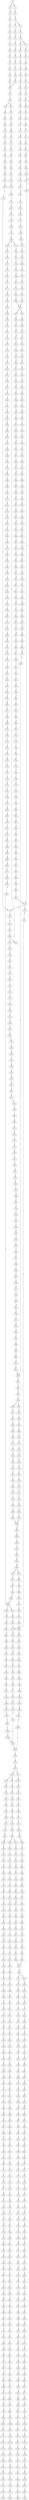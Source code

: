 strict digraph  {
	S0 -> S1 [ label = C ];
	S0 -> S2 [ label = T ];
	S1 -> S3 [ label = A ];
	S2 -> S4 [ label = A ];
	S3 -> S5 [ label = G ];
	S4 -> S6 [ label = G ];
	S5 -> S7 [ label = T ];
	S5 -> S8 [ label = G ];
	S6 -> S9 [ label = G ];
	S7 -> S10 [ label = T ];
	S8 -> S11 [ label = T ];
	S9 -> S12 [ label = T ];
	S10 -> S13 [ label = G ];
	S11 -> S14 [ label = G ];
	S12 -> S15 [ label = G ];
	S13 -> S16 [ label = T ];
	S14 -> S17 [ label = C ];
	S14 -> S18 [ label = G ];
	S15 -> S19 [ label = T ];
	S16 -> S20 [ label = G ];
	S17 -> S21 [ label = G ];
	S18 -> S22 [ label = G ];
	S19 -> S23 [ label = G ];
	S20 -> S24 [ label = C ];
	S21 -> S25 [ label = C ];
	S22 -> S26 [ label = C ];
	S23 -> S27 [ label = C ];
	S24 -> S28 [ label = G ];
	S25 -> S29 [ label = G ];
	S26 -> S30 [ label = T ];
	S27 -> S31 [ label = G ];
	S28 -> S32 [ label = T ];
	S29 -> S33 [ label = T ];
	S30 -> S34 [ label = T ];
	S31 -> S35 [ label = T ];
	S32 -> S36 [ label = C ];
	S33 -> S37 [ label = C ];
	S34 -> S38 [ label = C ];
	S35 -> S39 [ label = C ];
	S36 -> S40 [ label = G ];
	S37 -> S41 [ label = G ];
	S38 -> S42 [ label = G ];
	S39 -> S43 [ label = G ];
	S40 -> S44 [ label = A ];
	S41 -> S45 [ label = T ];
	S42 -> S46 [ label = A ];
	S43 -> S44 [ label = A ];
	S44 -> S47 [ label = A ];
	S45 -> S48 [ label = G ];
	S46 -> S49 [ label = A ];
	S47 -> S50 [ label = C ];
	S48 -> S51 [ label = C ];
	S49 -> S52 [ label = C ];
	S50 -> S53 [ label = C ];
	S50 -> S54 [ label = A ];
	S51 -> S55 [ label = A ];
	S52 -> S56 [ label = A ];
	S53 -> S57 [ label = T ];
	S54 -> S58 [ label = C ];
	S55 -> S59 [ label = T ];
	S56 -> S60 [ label = C ];
	S57 -> S61 [ label = T ];
	S58 -> S62 [ label = C ];
	S59 -> S63 [ label = C ];
	S60 -> S64 [ label = G ];
	S61 -> S65 [ label = C ];
	S62 -> S66 [ label = C ];
	S63 -> S67 [ label = C ];
	S64 -> S68 [ label = C ];
	S65 -> S69 [ label = G ];
	S66 -> S70 [ label = G ];
	S67 -> S71 [ label = G ];
	S68 -> S72 [ label = G ];
	S69 -> S73 [ label = T ];
	S70 -> S74 [ label = T ];
	S71 -> S75 [ label = C ];
	S72 -> S76 [ label = C ];
	S73 -> S77 [ label = A ];
	S74 -> S78 [ label = A ];
	S75 -> S79 [ label = A ];
	S76 -> S80 [ label = A ];
	S77 -> S81 [ label = C ];
	S78 -> S82 [ label = C ];
	S79 -> S83 [ label = C ];
	S80 -> S84 [ label = C ];
	S81 -> S85 [ label = T ];
	S82 -> S86 [ label = G ];
	S83 -> S87 [ label = G ];
	S84 -> S88 [ label = G ];
	S85 -> S89 [ label = T ];
	S86 -> S90 [ label = T ];
	S87 -> S91 [ label = T ];
	S88 -> S92 [ label = T ];
	S89 -> S93 [ label = C ];
	S90 -> S94 [ label = C ];
	S91 -> S95 [ label = C ];
	S92 -> S96 [ label = C ];
	S93 -> S97 [ label = A ];
	S94 -> S98 [ label = C ];
	S95 -> S99 [ label = G ];
	S96 -> S100 [ label = C ];
	S97 -> S101 [ label = A ];
	S98 -> S102 [ label = A ];
	S99 -> S103 [ label = A ];
	S100 -> S104 [ label = A ];
	S101 -> S105 [ label = G ];
	S102 -> S106 [ label = G ];
	S103 -> S107 [ label = G ];
	S104 -> S108 [ label = G ];
	S105 -> S109 [ label = C ];
	S106 -> S110 [ label = C ];
	S107 -> S111 [ label = C ];
	S108 -> S112 [ label = C ];
	S109 -> S113 [ label = G ];
	S110 -> S114 [ label = G ];
	S111 -> S115 [ label = G ];
	S112 -> S116 [ label = T ];
	S112 -> S114 [ label = G ];
	S113 -> S117 [ label = A ];
	S114 -> S118 [ label = A ];
	S115 -> S119 [ label = A ];
	S116 -> S120 [ label = T ];
	S117 -> S121 [ label = G ];
	S118 -> S122 [ label = G ];
	S119 -> S123 [ label = G ];
	S120 -> S124 [ label = C ];
	S121 -> S125 [ label = T ];
	S122 -> S126 [ label = T ];
	S123 -> S127 [ label = T ];
	S124 -> S128 [ label = A ];
	S125 -> S129 [ label = C ];
	S126 -> S130 [ label = C ];
	S127 -> S131 [ label = C ];
	S128 -> S132 [ label = C ];
	S129 -> S133 [ label = C ];
	S130 -> S134 [ label = C ];
	S130 -> S135 [ label = T ];
	S131 -> S136 [ label = G ];
	S132 -> S137 [ label = G ];
	S133 -> S138 [ label = C ];
	S134 -> S138 [ label = C ];
	S135 -> S139 [ label = C ];
	S136 -> S140 [ label = A ];
	S137 -> S141 [ label = C ];
	S138 -> S142 [ label = T ];
	S138 -> S143 [ label = G ];
	S139 -> S144 [ label = G ];
	S140 -> S145 [ label = A ];
	S141 -> S146 [ label = C ];
	S142 -> S147 [ label = C ];
	S143 -> S148 [ label = C ];
	S144 -> S149 [ label = T ];
	S145 -> S150 [ label = C ];
	S146 -> S151 [ label = C ];
	S147 -> S152 [ label = C ];
	S148 -> S153 [ label = C ];
	S149 -> S154 [ label = C ];
	S150 -> S155 [ label = C ];
	S151 -> S156 [ label = T ];
	S152 -> S157 [ label = G ];
	S153 -> S158 [ label = T ];
	S154 -> S159 [ label = T ];
	S155 -> S160 [ label = T ];
	S156 -> S161 [ label = T ];
	S157 -> S162 [ label = G ];
	S158 -> S163 [ label = G ];
	S159 -> S164 [ label = G ];
	S160 -> S165 [ label = G ];
	S161 -> S166 [ label = C ];
	S162 -> S167 [ label = T ];
	S163 -> S168 [ label = T ];
	S164 -> S169 [ label = T ];
	S165 -> S170 [ label = T ];
	S166 -> S171 [ label = A ];
	S167 -> S172 [ label = C ];
	S168 -> S173 [ label = C ];
	S169 -> S174 [ label = T ];
	S170 -> S175 [ label = C ];
	S171 -> S176 [ label = T ];
	S172 -> S177 [ label = T ];
	S173 -> S178 [ label = G ];
	S174 -> S179 [ label = C ];
	S175 -> S180 [ label = G ];
	S176 -> S181 [ label = C ];
	S177 -> S182 [ label = G ];
	S178 -> S183 [ label = C ];
	S179 -> S184 [ label = C ];
	S180 -> S185 [ label = C ];
	S181 -> S186 [ label = C ];
	S182 -> S187 [ label = G ];
	S183 -> S188 [ label = G ];
	S184 -> S189 [ label = G ];
	S185 -> S190 [ label = G ];
	S186 -> S191 [ label = A ];
	S187 -> S192 [ label = A ];
	S188 -> S193 [ label = C ];
	S189 -> S194 [ label = T ];
	S190 -> S193 [ label = C ];
	S191 -> S195 [ label = G ];
	S192 -> S196 [ label = G ];
	S193 -> S197 [ label = G ];
	S193 -> S198 [ label = A ];
	S194 -> S199 [ label = G ];
	S195 -> S200 [ label = A ];
	S196 -> S201 [ label = G ];
	S197 -> S202 [ label = A ];
	S198 -> S203 [ label = A ];
	S199 -> S204 [ label = G ];
	S200 -> S205 [ label = A ];
	S201 -> S206 [ label = G ];
	S202 -> S207 [ label = G ];
	S203 -> S208 [ label = C ];
	S204 -> S209 [ label = C ];
	S205 -> S210 [ label = C ];
	S206 -> S211 [ label = T ];
	S207 -> S212 [ label = C ];
	S208 -> S213 [ label = C ];
	S209 -> S214 [ label = C ];
	S210 -> S215 [ label = C ];
	S211 -> S216 [ label = G ];
	S212 -> S217 [ label = A ];
	S213 -> S218 [ label = C ];
	S214 -> S219 [ label = C ];
	S215 -> S220 [ label = A ];
	S215 -> S221 [ label = G ];
	S216 -> S222 [ label = T ];
	S217 -> S223 [ label = G ];
	S218 -> S224 [ label = G ];
	S219 -> S225 [ label = G ];
	S220 -> S226 [ label = G ];
	S220 -> S227 [ label = C ];
	S221 -> S228 [ label = G ];
	S222 -> S229 [ label = T ];
	S223 -> S230 [ label = T ];
	S224 -> S231 [ label = T ];
	S225 -> S232 [ label = T ];
	S226 -> S233 [ label = A ];
	S227 -> S234 [ label = C ];
	S228 -> S235 [ label = A ];
	S229 -> S236 [ label = C ];
	S230 -> S237 [ label = G ];
	S231 -> S238 [ label = A ];
	S232 -> S239 [ label = C ];
	S233 -> S240 [ label = C ];
	S234 -> S241 [ label = A ];
	S235 -> S242 [ label = C ];
	S236 -> S243 [ label = C ];
	S237 -> S244 [ label = C ];
	S238 -> S245 [ label = C ];
	S239 -> S246 [ label = C ];
	S240 -> S247 [ label = T ];
	S241 -> S248 [ label = C ];
	S242 -> S249 [ label = G ];
	S243 -> S250 [ label = A ];
	S244 -> S251 [ label = A ];
	S245 -> S252 [ label = A ];
	S246 -> S253 [ label = A ];
	S247 -> S254 [ label = C ];
	S248 -> S255 [ label = C ];
	S249 -> S256 [ label = C ];
	S250 -> S257 [ label = G ];
	S251 -> S258 [ label = A ];
	S252 -> S259 [ label = G ];
	S253 -> S260 [ label = G ];
	S254 -> S261 [ label = C ];
	S255 -> S262 [ label = C ];
	S256 -> S263 [ label = C ];
	S257 -> S264 [ label = C ];
	S258 -> S265 [ label = C ];
	S259 -> S266 [ label = C ];
	S260 -> S267 [ label = T ];
	S261 -> S268 [ label = C ];
	S262 -> S269 [ label = C ];
	S263 -> S270 [ label = C ];
	S264 -> S271 [ label = A ];
	S265 -> S272 [ label = A ];
	S266 -> S273 [ label = A ];
	S267 -> S274 [ label = A ];
	S268 -> S275 [ label = A ];
	S269 -> S276 [ label = T ];
	S270 -> S277 [ label = A ];
	S271 -> S278 [ label = G ];
	S272 -> S279 [ label = G ];
	S273 -> S280 [ label = G ];
	S274 -> S281 [ label = G ];
	S275 -> S282 [ label = T ];
	S276 -> S283 [ label = T ];
	S277 -> S284 [ label = T ];
	S278 -> S285 [ label = A ];
	S279 -> S286 [ label = C ];
	S280 -> S287 [ label = G ];
	S281 -> S288 [ label = C ];
	S282 -> S289 [ label = C ];
	S283 -> S290 [ label = C ];
	S284 -> S291 [ label = C ];
	S285 -> S292 [ label = T ];
	S286 -> S293 [ label = T ];
	S287 -> S294 [ label = T ];
	S288 -> S295 [ label = T ];
	S289 -> S296 [ label = T ];
	S290 -> S297 [ label = C ];
	S290 -> S298 [ label = G ];
	S291 -> S299 [ label = G ];
	S292 -> S300 [ label = A ];
	S293 -> S301 [ label = A ];
	S294 -> S302 [ label = G ];
	S295 -> S303 [ label = C ];
	S296 -> S304 [ label = G ];
	S297 -> S305 [ label = T ];
	S298 -> S306 [ label = A ];
	S299 -> S307 [ label = T ];
	S300 -> S308 [ label = A ];
	S301 -> S309 [ label = C ];
	S302 -> S310 [ label = C ];
	S303 -> S311 [ label = C ];
	S304 -> S312 [ label = C ];
	S305 -> S313 [ label = G ];
	S306 -> S314 [ label = T ];
	S307 -> S315 [ label = C ];
	S308 -> S316 [ label = A ];
	S309 -> S317 [ label = G ];
	S310 -> S318 [ label = A ];
	S311 -> S319 [ label = A ];
	S312 -> S320 [ label = C ];
	S313 -> S321 [ label = T ];
	S314 -> S322 [ label = C ];
	S315 -> S323 [ label = C ];
	S316 -> S324 [ label = A ];
	S317 -> S325 [ label = A ];
	S318 -> S326 [ label = C ];
	S319 -> S327 [ label = C ];
	S320 -> S328 [ label = A ];
	S321 -> S329 [ label = C ];
	S322 -> S330 [ label = G ];
	S323 -> S331 [ label = T ];
	S324 -> S332 [ label = A ];
	S325 -> S333 [ label = G ];
	S326 -> S334 [ label = G ];
	S327 -> S335 [ label = C ];
	S328 -> S336 [ label = G ];
	S329 -> S337 [ label = C ];
	S330 -> S338 [ label = T ];
	S331 -> S339 [ label = C ];
	S332 -> S340 [ label = C ];
	S333 -> S341 [ label = A ];
	S334 -> S342 [ label = C ];
	S335 -> S343 [ label = G ];
	S336 -> S344 [ label = T ];
	S337 -> S345 [ label = T ];
	S338 -> S346 [ label = T ];
	S339 -> S347 [ label = T ];
	S340 -> S348 [ label = T ];
	S341 -> S349 [ label = A ];
	S342 -> S350 [ label = G ];
	S343 -> S351 [ label = G ];
	S344 -> S352 [ label = C ];
	S345 -> S353 [ label = T ];
	S346 -> S354 [ label = T ];
	S347 -> S355 [ label = T ];
	S348 -> S356 [ label = T ];
	S349 -> S357 [ label = C ];
	S350 -> S358 [ label = G ];
	S351 -> S359 [ label = A ];
	S352 -> S360 [ label = G ];
	S353 -> S361 [ label = G ];
	S354 -> S362 [ label = G ];
	S355 -> S363 [ label = C ];
	S356 -> S364 [ label = T ];
	S357 -> S365 [ label = T ];
	S358 -> S366 [ label = T ];
	S359 -> S367 [ label = C ];
	S360 -> S368 [ label = T ];
	S361 -> S369 [ label = T ];
	S362 -> S370 [ label = T ];
	S363 -> S371 [ label = T ];
	S364 -> S372 [ label = G ];
	S365 -> S373 [ label = G ];
	S366 -> S374 [ label = G ];
	S367 -> S375 [ label = G ];
	S368 -> S376 [ label = A ];
	S369 -> S377 [ label = A ];
	S370 -> S378 [ label = A ];
	S371 -> S379 [ label = C ];
	S372 -> S380 [ label = C ];
	S373 -> S381 [ label = G ];
	S374 -> S382 [ label = C ];
	S375 -> S383 [ label = T ];
	S376 -> S384 [ label = A ];
	S377 -> S385 [ label = G ];
	S378 -> S386 [ label = G ];
	S379 -> S387 [ label = G ];
	S380 -> S388 [ label = C ];
	S381 -> S389 [ label = C ];
	S382 -> S390 [ label = C ];
	S383 -> S391 [ label = C ];
	S384 -> S392 [ label = G ];
	S385 -> S393 [ label = G ];
	S386 -> S394 [ label = G ];
	S387 -> S395 [ label = G ];
	S388 -> S396 [ label = G ];
	S389 -> S397 [ label = G ];
	S390 -> S398 [ label = G ];
	S391 -> S399 [ label = G ];
	S392 -> S400 [ label = A ];
	S393 -> S401 [ label = A ];
	S394 -> S402 [ label = A ];
	S395 -> S403 [ label = A ];
	S396 -> S404 [ label = T ];
	S397 -> S405 [ label = C ];
	S398 -> S406 [ label = C ];
	S399 -> S407 [ label = T ];
	S400 -> S408 [ label = C ];
	S401 -> S409 [ label = G ];
	S402 -> S410 [ label = A ];
	S403 -> S411 [ label = G ];
	S404 -> S412 [ label = A ];
	S405 -> S413 [ label = A ];
	S406 -> S414 [ label = A ];
	S407 -> S415 [ label = G ];
	S408 -> S416 [ label = G ];
	S409 -> S417 [ label = A ];
	S410 -> S418 [ label = A ];
	S411 -> S419 [ label = A ];
	S412 -> S420 [ label = G ];
	S413 -> S421 [ label = G ];
	S414 -> S422 [ label = A ];
	S415 -> S423 [ label = A ];
	S416 -> S424 [ label = G ];
	S417 -> S425 [ label = G ];
	S418 -> S426 [ label = G ];
	S419 -> S427 [ label = G ];
	S420 -> S428 [ label = C ];
	S421 -> S429 [ label = C ];
	S422 -> S430 [ label = C ];
	S423 -> S431 [ label = C ];
	S424 -> S432 [ label = C ];
	S425 -> S433 [ label = G ];
	S426 -> S434 [ label = G ];
	S427 -> S435 [ label = G ];
	S428 -> S436 [ label = C ];
	S429 -> S437 [ label = G ];
	S430 -> S438 [ label = C ];
	S431 -> S439 [ label = C ];
	S432 -> S440 [ label = T ];
	S433 -> S441 [ label = T ];
	S434 -> S442 [ label = T ];
	S435 -> S443 [ label = T ];
	S436 -> S444 [ label = G ];
	S437 -> S445 [ label = G ];
	S438 -> S446 [ label = A ];
	S439 -> S447 [ label = G ];
	S440 -> S448 [ label = C ];
	S441 -> S449 [ label = C ];
	S442 -> S450 [ label = C ];
	S443 -> S451 [ label = C ];
	S444 -> S452 [ label = G ];
	S445 -> S453 [ label = G ];
	S446 -> S454 [ label = G ];
	S447 -> S455 [ label = G ];
	S448 -> S456 [ label = T ];
	S449 -> S457 [ label = C ];
	S450 -> S458 [ label = C ];
	S451 -> S457 [ label = C ];
	S452 -> S459 [ label = T ];
	S453 -> S460 [ label = T ];
	S454 -> S461 [ label = T ];
	S455 -> S462 [ label = T ];
	S456 -> S463 [ label = C ];
	S457 -> S464 [ label = C ];
	S458 -> S465 [ label = C ];
	S459 -> S466 [ label = G ];
	S460 -> S467 [ label = G ];
	S461 -> S468 [ label = C ];
	S462 -> S469 [ label = C ];
	S463 -> S470 [ label = G ];
	S464 -> S471 [ label = A ];
	S464 -> S472 [ label = G ];
	S465 -> S473 [ label = G ];
	S466 -> S474 [ label = A ];
	S467 -> S475 [ label = C ];
	S468 -> S476 [ label = G ];
	S469 -> S477 [ label = G ];
	S470 -> S478 [ label = A ];
	S471 -> S479 [ label = G ];
	S472 -> S480 [ label = G ];
	S473 -> S481 [ label = A ];
	S474 -> S482 [ label = C ];
	S475 -> S483 [ label = C ];
	S476 -> S484 [ label = C ];
	S477 -> S485 [ label = C ];
	S478 -> S486 [ label = A ];
	S479 -> S487 [ label = A ];
	S480 -> S488 [ label = A ];
	S481 -> S489 [ label = A ];
	S482 -> S490 [ label = G ];
	S483 -> S491 [ label = G ];
	S484 -> S492 [ label = G ];
	S485 -> S493 [ label = G ];
	S486 -> S494 [ label = G ];
	S487 -> S495 [ label = G ];
	S488 -> S496 [ label = G ];
	S489 -> S497 [ label = G ];
	S490 -> S498 [ label = T ];
	S491 -> S499 [ label = C ];
	S492 -> S500 [ label = C ];
	S493 -> S501 [ label = T ];
	S494 -> S502 [ label = T ];
	S495 -> S503 [ label = C ];
	S496 -> S504 [ label = G ];
	S497 -> S505 [ label = T ];
	S498 -> S506 [ label = G ];
	S499 -> S507 [ label = C ];
	S500 -> S508 [ label = A ];
	S501 -> S509 [ label = A ];
	S502 -> S510 [ label = C ];
	S503 -> S511 [ label = C ];
	S504 -> S512 [ label = C ];
	S505 -> S513 [ label = C ];
	S506 -> S514 [ label = G ];
	S507 -> S515 [ label = G ];
	S508 -> S516 [ label = G ];
	S509 -> S517 [ label = G ];
	S510 -> S518 [ label = G ];
	S511 -> S519 [ label = A ];
	S512 -> S520 [ label = G ];
	S513 -> S521 [ label = G ];
	S514 -> S522 [ label = G ];
	S515 -> S523 [ label = G ];
	S516 -> S524 [ label = C ];
	S517 -> S525 [ label = C ];
	S518 -> S526 [ label = C ];
	S519 -> S527 [ label = C ];
	S520 -> S528 [ label = T ];
	S521 -> S529 [ label = A ];
	S522 -> S530 [ label = T ];
	S523 -> S531 [ label = T ];
	S524 -> S532 [ label = C ];
	S525 -> S533 [ label = C ];
	S526 -> S534 [ label = G ];
	S527 -> S535 [ label = G ];
	S528 -> S536 [ label = G ];
	S529 -> S537 [ label = G ];
	S530 -> S538 [ label = A ];
	S531 -> S539 [ label = G ];
	S532 -> S540 [ label = G ];
	S533 -> S541 [ label = G ];
	S534 -> S542 [ label = G ];
	S535 -> S543 [ label = G ];
	S536 -> S544 [ label = G ];
	S537 -> S545 [ label = G ];
	S538 -> S546 [ label = C ];
	S539 -> S547 [ label = G ];
	S540 -> S548 [ label = G ];
	S541 -> S549 [ label = C ];
	S542 -> S550 [ label = C ];
	S543 -> S551 [ label = T ];
	S544 -> S552 [ label = T ];
	S545 -> S553 [ label = T ];
	S546 -> S554 [ label = T ];
	S547 -> S555 [ label = T ];
	S548 -> S556 [ label = T ];
	S549 -> S557 [ label = T ];
	S550 -> S558 [ label = T ];
	S551 -> S559 [ label = T ];
	S552 -> S560 [ label = A ];
	S553 -> S561 [ label = A ];
	S554 -> S562 [ label = A ];
	S555 -> S563 [ label = G ];
	S556 -> S564 [ label = G ];
	S557 -> S565 [ label = G ];
	S558 -> S566 [ label = A ];
	S559 -> S567 [ label = A ];
	S560 -> S568 [ label = T ];
	S561 -> S569 [ label = T ];
	S562 -> S570 [ label = T ];
	S563 -> S571 [ label = G ];
	S564 -> S572 [ label = G ];
	S565 -> S573 [ label = G ];
	S566 -> S574 [ label = T ];
	S567 -> S575 [ label = C ];
	S568 -> S576 [ label = G ];
	S569 -> S577 [ label = A ];
	S570 -> S578 [ label = T ];
	S571 -> S579 [ label = A ];
	S572 -> S580 [ label = A ];
	S573 -> S581 [ label = A ];
	S574 -> S582 [ label = A ];
	S575 -> S583 [ label = T ];
	S576 -> S584 [ label = A ];
	S577 -> S585 [ label = A ];
	S578 -> S586 [ label = G ];
	S579 -> S587 [ label = A ];
	S580 -> S588 [ label = A ];
	S581 -> S589 [ label = A ];
	S582 -> S590 [ label = G ];
	S583 -> S591 [ label = G ];
	S584 -> S592 [ label = G ];
	S585 -> S593 [ label = G ];
	S586 -> S594 [ label = G ];
	S587 -> S595 [ label = C ];
	S588 -> S596 [ label = G ];
	S589 -> S597 [ label = G ];
	S590 -> S598 [ label = T ];
	S591 -> S599 [ label = C ];
	S592 -> S600 [ label = C ];
	S593 -> S601 [ label = T ];
	S594 -> S602 [ label = A ];
	S595 -> S603 [ label = C ];
	S596 -> S604 [ label = A ];
	S597 -> S605 [ label = A ];
	S598 -> S606 [ label = A ];
	S599 -> S607 [ label = A ];
	S600 -> S608 [ label = G ];
	S601 -> S609 [ label = C ];
	S602 -> S610 [ label = A ];
	S603 -> S611 [ label = T ];
	S604 -> S612 [ label = A ];
	S605 -> S613 [ label = A ];
	S606 -> S614 [ label = G ];
	S607 -> S615 [ label = G ];
	S608 -> S616 [ label = G ];
	S609 -> S617 [ label = G ];
	S610 -> S618 [ label = C ];
	S611 -> S619 [ label = C ];
	S612 -> S620 [ label = C ];
	S613 -> S621 [ label = C ];
	S614 -> S622 [ label = C ];
	S615 -> S623 [ label = A ];
	S616 -> S624 [ label = T ];
	S617 -> S625 [ label = T ];
	S618 -> S626 [ label = G ];
	S619 -> S627 [ label = G ];
	S620 -> S628 [ label = G ];
	S621 -> S628 [ label = G ];
	S622 -> S629 [ label = C ];
	S623 -> S630 [ label = C ];
	S624 -> S631 [ label = C ];
	S625 -> S632 [ label = G ];
	S626 -> S633 [ label = G ];
	S627 -> S634 [ label = G ];
	S628 -> S635 [ label = G ];
	S629 -> S636 [ label = G ];
	S630 -> S637 [ label = G ];
	S631 -> S638 [ label = G ];
	S632 -> S639 [ label = G ];
	S633 -> S640 [ label = T ];
	S634 -> S641 [ label = C ];
	S635 -> S642 [ label = C ];
	S636 -> S643 [ label = A ];
	S637 -> S644 [ label = G ];
	S638 -> S645 [ label = C ];
	S639 -> S646 [ label = T ];
	S640 -> S647 [ label = A ];
	S641 -> S648 [ label = A ];
	S642 -> S649 [ label = A ];
	S643 -> S650 [ label = A ];
	S644 -> S651 [ label = A ];
	S645 -> S652 [ label = A ];
	S646 -> S653 [ label = A ];
	S647 -> S654 [ label = C ];
	S648 -> S655 [ label = C ];
	S649 -> S656 [ label = C ];
	S650 -> S657 [ label = A ];
	S651 -> S658 [ label = C ];
	S652 -> S659 [ label = C ];
	S653 -> S660 [ label = C ];
	S654 -> S661 [ label = G ];
	S655 -> S662 [ label = G ];
	S656 -> S663 [ label = C ];
	S656 -> S664 [ label = T ];
	S657 -> S665 [ label = C ];
	S658 -> S666 [ label = A ];
	S659 -> S667 [ label = G ];
	S660 -> S668 [ label = C ];
	S661 -> S669 [ label = A ];
	S662 -> S670 [ label = C ];
	S663 -> S671 [ label = G ];
	S664 -> S672 [ label = G ];
	S665 -> S673 [ label = C ];
	S666 -> S674 [ label = C ];
	S667 -> S675 [ label = C ];
	S668 -> S676 [ label = G ];
	S669 -> S677 [ label = A ];
	S670 -> S678 [ label = G ];
	S671 -> S679 [ label = G ];
	S672 -> S680 [ label = G ];
	S673 -> S681 [ label = C ];
	S674 -> S682 [ label = A ];
	S675 -> S683 [ label = G ];
	S676 -> S684 [ label = G ];
	S677 -> S685 [ label = G ];
	S678 -> S686 [ label = C ];
	S679 -> S687 [ label = G ];
	S680 -> S688 [ label = G ];
	S681 -> S689 [ label = C ];
	S682 -> S690 [ label = C ];
	S683 -> S691 [ label = C ];
	S684 -> S692 [ label = T ];
	S685 -> S693 [ label = A ];
	S686 -> S694 [ label = G ];
	S687 -> S695 [ label = A ];
	S688 -> S696 [ label = A ];
	S689 -> S697 [ label = G ];
	S690 -> S698 [ label = C ];
	S691 -> S699 [ label = G ];
	S692 -> S700 [ label = G ];
	S693 -> S701 [ label = A ];
	S694 -> S702 [ label = C ];
	S695 -> S703 [ label = A ];
	S696 -> S704 [ label = A ];
	S697 -> S705 [ label = A ];
	S698 -> S706 [ label = T ];
	S699 -> S707 [ label = G ];
	S700 -> S708 [ label = G ];
	S701 -> S709 [ label = G ];
	S702 -> S710 [ label = G ];
	S703 -> S711 [ label = T ];
	S704 -> S712 [ label = C ];
	S705 -> S713 [ label = C ];
	S706 -> S714 [ label = C ];
	S707 -> S715 [ label = C ];
	S708 -> S716 [ label = T ];
	S709 -> S717 [ label = T ];
	S710 -> S718 [ label = T ];
	S711 -> S719 [ label = T ];
	S712 -> S720 [ label = T ];
	S713 -> S721 [ label = T ];
	S714 -> S722 [ label = T ];
	S715 -> S723 [ label = T ];
	S716 -> S724 [ label = T ];
	S717 -> S725 [ label = G ];
	S718 -> S726 [ label = C ];
	S719 -> S727 [ label = G ];
	S720 -> S728 [ label = G ];
	S721 -> S729 [ label = A ];
	S722 -> S730 [ label = A ];
	S723 -> S731 [ label = G ];
	S724 -> S732 [ label = A ];
	S725 -> S733 [ label = T ];
	S726 -> S734 [ label = G ];
	S727 -> S735 [ label = A ];
	S728 -> S736 [ label = G ];
	S729 -> S737 [ label = G ];
	S730 -> S738 [ label = G ];
	S731 -> S739 [ label = G ];
	S732 -> S740 [ label = G ];
	S733 -> S741 [ label = C ];
	S734 -> S742 [ label = A ];
	S735 -> S743 [ label = A ];
	S736 -> S744 [ label = A ];
	S737 -> S745 [ label = A ];
	S738 -> S746 [ label = A ];
	S739 -> S747 [ label = A ];
	S740 -> S748 [ label = A ];
	S741 -> S749 [ label = C ];
	S742 -> S750 [ label = C ];
	S743 -> S751 [ label = C ];
	S744 -> S752 [ label = C ];
	S745 -> S753 [ label = A ];
	S746 -> S754 [ label = A ];
	S747 -> S755 [ label = A ];
	S748 -> S756 [ label = A ];
	S749 -> S757 [ label = T ];
	S750 -> S758 [ label = G ];
	S751 -> S759 [ label = C ];
	S752 -> S760 [ label = C ];
	S753 -> S761 [ label = T ];
	S754 -> S762 [ label = C ];
	S755 -> S763 [ label = T ];
	S756 -> S764 [ label = G ];
	S757 -> S765 [ label = G ];
	S758 -> S766 [ label = C ];
	S759 -> S767 [ label = C ];
	S760 -> S768 [ label = C ];
	S761 -> S769 [ label = C ];
	S762 -> S770 [ label = G ];
	S763 -> S771 [ label = G ];
	S764 -> S772 [ label = G ];
	S765 -> S773 [ label = G ];
	S766 -> S774 [ label = G ];
	S767 -> S775 [ label = G ];
	S768 -> S776 [ label = G ];
	S769 -> S777 [ label = G ];
	S770 -> S778 [ label = A ];
	S771 -> S779 [ label = G ];
	S772 -> S780 [ label = G ];
	S773 -> S781 [ label = C ];
	S774 -> S782 [ label = C ];
	S775 -> S783 [ label = T ];
	S776 -> S784 [ label = T ];
	S777 -> S785 [ label = G ];
	S778 -> S786 [ label = G ];
	S779 -> S787 [ label = G ];
	S780 -> S788 [ label = G ];
	S781 -> S789 [ label = C ];
	S782 -> S790 [ label = C ];
	S783 -> S791 [ label = C ];
	S784 -> S792 [ label = C ];
	S785 -> S793 [ label = G ];
	S786 -> S794 [ label = G ];
	S787 -> S795 [ label = G ];
	S788 -> S796 [ label = G ];
	S789 -> S797 [ label = T ];
	S790 -> S798 [ label = T ];
	S791 -> S799 [ label = T ];
	S792 -> S800 [ label = T ];
	S793 -> S801 [ label = T ];
	S794 -> S802 [ label = T ];
	S795 -> S803 [ label = T ];
	S796 -> S804 [ label = T ];
	S797 -> S805 [ label = G ];
	S798 -> S806 [ label = C ];
	S799 -> S807 [ label = C ];
	S800 -> S808 [ label = C ];
	S801 -> S809 [ label = A ];
	S802 -> S810 [ label = G ];
	S803 -> S811 [ label = C ];
	S804 -> S812 [ label = C ];
	S805 -> S813 [ label = G ];
	S806 -> S814 [ label = G ];
	S807 -> S815 [ label = G ];
	S808 -> S815 [ label = G ];
	S809 -> S816 [ label = T ];
	S810 -> S817 [ label = T ];
	S811 -> S818 [ label = C ];
	S812 -> S819 [ label = C ];
	S813 -> S820 [ label = G ];
	S814 -> S821 [ label = G ];
	S815 -> S822 [ label = G ];
	S816 -> S823 [ label = C ];
	S817 -> S824 [ label = C ];
	S818 -> S825 [ label = G ];
	S819 -> S826 [ label = G ];
	S820 -> S827 [ label = T ];
	S821 -> S828 [ label = G ];
	S822 -> S829 [ label = C ];
	S823 -> S830 [ label = C ];
	S824 -> S831 [ label = C ];
	S825 -> S832 [ label = C ];
	S826 -> S833 [ label = T ];
	S827 -> S834 [ label = C ];
	S828 -> S835 [ label = C ];
	S829 -> S836 [ label = A ];
	S830 -> S837 [ label = C ];
	S831 -> S838 [ label = C ];
	S832 -> S839 [ label = C ];
	S833 -> S840 [ label = C ];
	S834 -> S841 [ label = C ];
	S835 -> S842 [ label = T ];
	S836 -> S843 [ label = C ];
	S837 -> S844 [ label = G ];
	S838 -> S845 [ label = T ];
	S839 -> S846 [ label = G ];
	S840 -> S847 [ label = G ];
	S841 -> S848 [ label = C ];
	S842 -> S849 [ label = C ];
	S843 -> S850 [ label = C ];
	S844 -> S851 [ label = A ];
	S845 -> S852 [ label = G ];
	S846 -> S853 [ label = G ];
	S847 -> S854 [ label = G ];
	S848 -> S855 [ label = G ];
	S849 -> S856 [ label = A ];
	S850 -> S857 [ label = G ];
	S851 -> S858 [ label = A ];
	S852 -> S859 [ label = T ];
	S853 -> S860 [ label = A ];
	S854 -> S861 [ label = A ];
	S855 -> S862 [ label = A ];
	S856 -> S863 [ label = C ];
	S857 -> S864 [ label = A ];
	S858 -> S865 [ label = A ];
	S859 -> S866 [ label = C ];
	S860 -> S867 [ label = A ];
	S861 -> S868 [ label = A ];
	S862 -> S869 [ label = G ];
	S863 -> S870 [ label = G ];
	S864 -> S871 [ label = G ];
	S864 -> S872 [ label = A ];
	S865 -> S873 [ label = G ];
	S866 -> S874 [ label = C ];
	S867 -> S875 [ label = C ];
	S868 -> S876 [ label = C ];
	S869 -> S877 [ label = T ];
	S870 -> S878 [ label = T ];
	S871 -> S879 [ label = T ];
	S872 -> S880 [ label = T ];
	S873 -> S881 [ label = T ];
	S874 -> S882 [ label = T ];
	S875 -> S883 [ label = T ];
	S876 -> S884 [ label = T ];
	S877 -> S885 [ label = C ];
	S878 -> S886 [ label = C ];
	S879 -> S887 [ label = C ];
	S880 -> S888 [ label = G ];
	S881 -> S889 [ label = G ];
	S882 -> S890 [ label = A ];
	S883 -> S891 [ label = G ];
	S884 -> S892 [ label = A ];
	S885 -> S893 [ label = C ];
	S886 -> S894 [ label = C ];
	S887 -> S895 [ label = C ];
	S888 -> S896 [ label = T ];
	S889 -> S897 [ label = T ];
	S890 -> S898 [ label = C ];
	S891 -> S899 [ label = C ];
	S892 -> S900 [ label = C ];
	S893 -> S901 [ label = A ];
	S894 -> S902 [ label = A ];
	S895 -> S903 [ label = A ];
	S896 -> S904 [ label = A ];
	S897 -> S905 [ label = C ];
	S898 -> S906 [ label = T ];
	S899 -> S907 [ label = A ];
	S900 -> S908 [ label = A ];
	S901 -> S909 [ label = G ];
	S902 -> S910 [ label = G ];
	S903 -> S909 [ label = G ];
	S904 -> S911 [ label = G ];
	S905 -> S912 [ label = G ];
	S906 -> S913 [ label = A ];
	S907 -> S914 [ label = A ];
	S908 -> S915 [ label = A ];
	S909 -> S916 [ label = T ];
	S909 -> S917 [ label = C ];
	S910 -> S112 [ label = C ];
	S911 -> S918 [ label = T ];
	S912 -> S919 [ label = T ];
	S913 -> S920 [ label = C ];
	S914 -> S921 [ label = C ];
	S915 -> S922 [ label = C ];
	S916 -> S923 [ label = A ];
	S917 -> S924 [ label = T ];
	S918 -> S925 [ label = T ];
	S919 -> S926 [ label = C ];
	S920 -> S927 [ label = C ];
	S921 -> S928 [ label = C ];
	S922 -> S929 [ label = G ];
	S923 -> S930 [ label = G ];
	S924 -> S931 [ label = T ];
	S925 -> S932 [ label = T ];
	S926 -> S933 [ label = G ];
	S927 -> S934 [ label = A ];
	S928 -> S935 [ label = A ];
	S929 -> S936 [ label = A ];
	S930 -> S937 [ label = G ];
	S931 -> S124 [ label = C ];
	S932 -> S938 [ label = C ];
	S933 -> S939 [ label = G ];
	S934 -> S940 [ label = G ];
	S935 -> S941 [ label = G ];
	S936 -> S942 [ label = A ];
	S937 -> S943 [ label = G ];
	S938 -> S944 [ label = A ];
	S939 -> S945 [ label = A ];
	S940 -> S946 [ label = G ];
	S941 -> S947 [ label = A ];
	S942 -> S948 [ label = A ];
	S943 -> S949 [ label = T ];
	S944 -> S950 [ label = C ];
	S945 -> S951 [ label = A ];
	S946 -> S952 [ label = A ];
	S947 -> S953 [ label = A ];
	S948 -> S954 [ label = A ];
	S949 -> S955 [ label = C ];
	S950 -> S956 [ label = T ];
	S951 -> S957 [ label = C ];
	S952 -> S958 [ label = G ];
	S953 -> S959 [ label = C ];
	S954 -> S960 [ label = C ];
	S955 -> S961 [ label = A ];
	S956 -> S962 [ label = C ];
	S957 -> S963 [ label = A ];
	S958 -> S964 [ label = A ];
	S959 -> S965 [ label = A ];
	S960 -> S966 [ label = A ];
	S961 -> S967 [ label = C ];
	S962 -> S968 [ label = C ];
	S963 -> S969 [ label = G ];
	S964 -> S970 [ label = G ];
	S965 -> S971 [ label = G ];
	S966 -> S972 [ label = G ];
	S967 -> S973 [ label = T ];
	S968 -> S974 [ label = T ];
	S969 -> S975 [ label = G ];
	S970 -> S976 [ label = T ];
	S971 -> S977 [ label = C ];
	S972 -> S978 [ label = A ];
	S973 -> S979 [ label = C ];
	S974 -> S980 [ label = T ];
	S975 -> S981 [ label = A ];
	S976 -> S982 [ label = C ];
	S977 -> S983 [ label = C ];
	S978 -> S984 [ label = A ];
	S979 -> S985 [ label = G ];
	S980 -> S986 [ label = T ];
	S981 -> S987 [ label = A ];
	S982 -> S988 [ label = A ];
	S983 -> S989 [ label = G ];
	S984 -> S990 [ label = G ];
	S985 -> S991 [ label = C ];
	S986 -> S992 [ label = C ];
	S987 -> S993 [ label = T ];
	S988 -> S994 [ label = G ];
	S989 -> S995 [ label = T ];
	S990 -> S996 [ label = G ];
	S991 -> S997 [ label = T ];
	S992 -> S998 [ label = A ];
	S993 -> S999 [ label = A ];
	S994 -> S1000 [ label = G ];
	S995 -> S1001 [ label = C ];
	S996 -> S1002 [ label = G ];
	S997 -> S1003 [ label = T ];
	S998 -> S1004 [ label = T ];
	S999 -> S1005 [ label = G ];
	S1000 -> S1006 [ label = A ];
	S1001 -> S1007 [ label = C ];
	S1002 -> S1008 [ label = G ];
	S1003 -> S1009 [ label = C ];
	S1004 -> S1010 [ label = C ];
	S1005 -> S1011 [ label = T ];
	S1006 -> S1012 [ label = C ];
	S1007 -> S1013 [ label = T ];
	S1008 -> S1014 [ label = T ];
	S1009 -> S1015 [ label = A ];
	S1010 -> S1016 [ label = C ];
	S1011 -> S1017 [ label = C ];
	S1012 -> S1018 [ label = C ];
	S1013 -> S1019 [ label = C ];
	S1014 -> S1020 [ label = C ];
	S1015 -> S1021 [ label = T ];
	S1016 -> S1022 [ label = A ];
	S1017 -> S1023 [ label = T ];
	S1018 -> S1024 [ label = A ];
	S1019 -> S1025 [ label = T ];
	S1020 -> S1026 [ label = T ];
	S1021 -> S1027 [ label = C ];
	S1022 -> S1028 [ label = G ];
	S1023 -> S1029 [ label = C ];
	S1024 -> S1030 [ label = G ];
	S1025 -> S1031 [ label = G ];
	S1026 -> S1032 [ label = C ];
	S1027 -> S1033 [ label = C ];
	S1028 -> S200 [ label = A ];
	S1029 -> S1034 [ label = T ];
	S1030 -> S1035 [ label = T ];
	S1031 -> S1036 [ label = T ];
	S1032 -> S1037 [ label = T ];
	S1033 -> S1038 [ label = A ];
	S1034 -> S1039 [ label = C ];
	S1035 -> S1040 [ label = C ];
	S1036 -> S1041 [ label = C ];
	S1037 -> S1042 [ label = C ];
	S1038 -> S195 [ label = G ];
	S1039 -> S1043 [ label = T ];
	S1040 -> S1044 [ label = T ];
	S1041 -> S1045 [ label = G ];
	S1042 -> S1046 [ label = G ];
	S1043 -> S1047 [ label = G ];
	S1044 -> S1048 [ label = C ];
	S1045 -> S1049 [ label = T ];
	S1046 -> S1050 [ label = T ];
	S1047 -> S1051 [ label = A ];
	S1048 -> S1052 [ label = T ];
	S1049 -> S1053 [ label = G ];
	S1050 -> S1054 [ label = G ];
	S1051 -> S1055 [ label = G ];
	S1052 -> S1056 [ label = G ];
	S1053 -> S1057 [ label = G ];
	S1054 -> S1058 [ label = G ];
	S1055 -> S1059 [ label = T ];
	S1056 -> S1060 [ label = T ];
	S1057 -> S1061 [ label = T ];
	S1058 -> S1062 [ label = T ];
	S1059 -> S1063 [ label = A ];
	S1060 -> S1064 [ label = A ];
	S1061 -> S1065 [ label = A ];
	S1062 -> S1066 [ label = A ];
}
